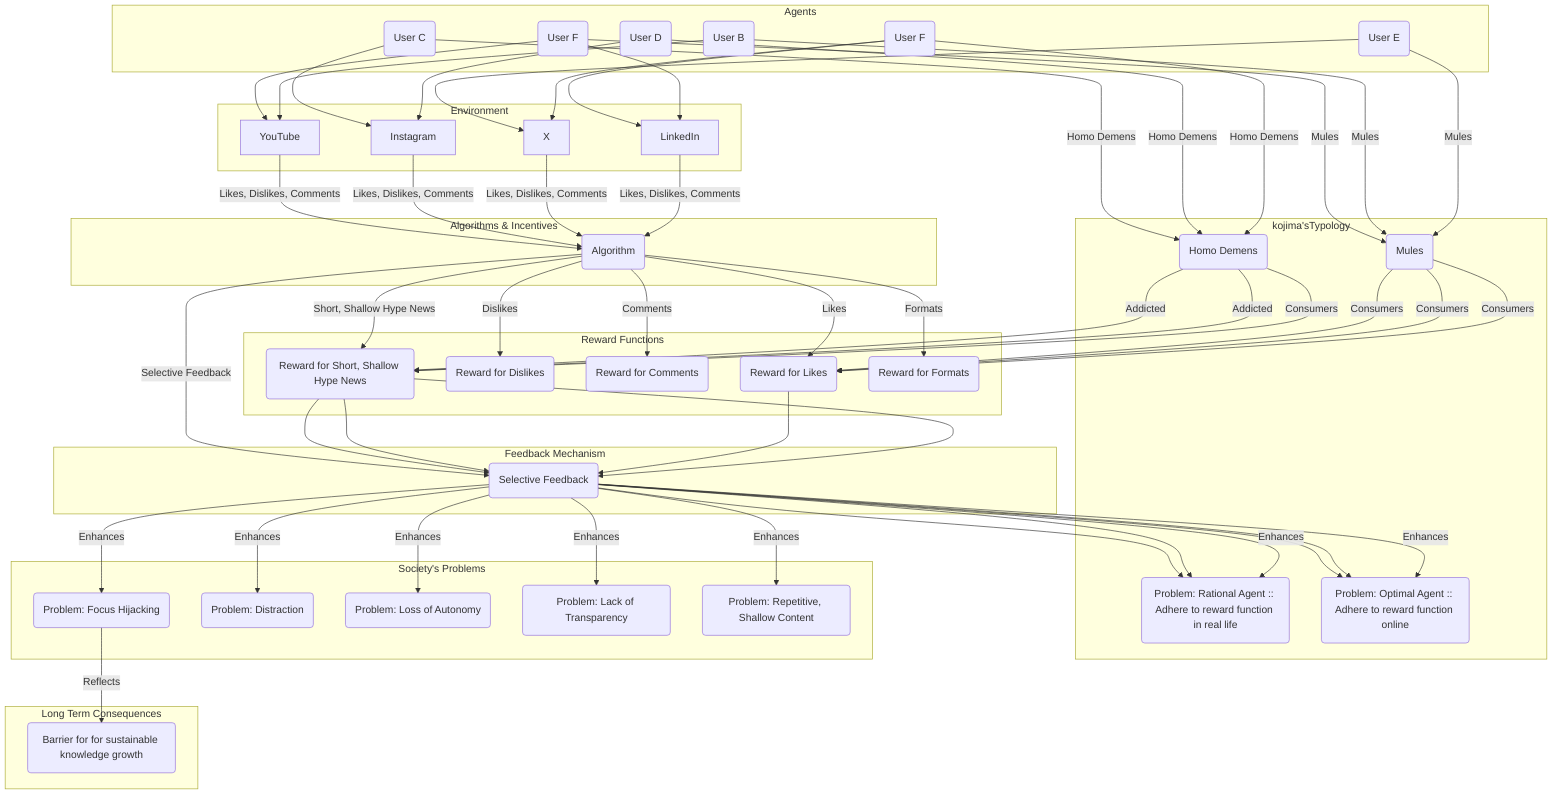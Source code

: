 graph TD
  subgraph Environment
    a[YouTube]
    b[Instagram]
    c[X]
    d[LinkedIn]
  end

  subgraph Agents
    A(User A) --> a
    B(User B) --> a
    C(User C) --> b
    D(User D) --> b
    E(User E) --> c
    F(User F) --> c
    F(User F) --> d
    A(User F) --> d
  end

  subgraph Algorithms & Incentives
    a -->|Likes, Dislikes, Comments| L(Algorithm)
    b -->|Likes, Dislikes, Comments| L(Algorithm)
    c -->|Likes, Dislikes, Comments| L(Algorithm)
    d -->|Likes, Dislikes, Comments| L(Algorithm)
  end

  subgraph Feedback Mechanism
    L -->|Selective Feedback| SF(Selective Feedback)
  end

  subgraph Reward Functions
    L --> |Likes| RL(Reward for Likes)
    L --> |Dislikes| RD(Reward for Dislikes)
    L --> |Comments| RC(Reward for Comments)
    L --> |Short, Shallow Hype News| RN(Reward for Short, Shallow Hype News)
    L --> |Formats| RF(Reward for Formats)
  end

  subgraph kojima'sTypology
    A -->|Mules| M(Mules) --> |Consumers| RL
    B -->|Mules| M(Mules) --> |Consumers| RL
    C -->|Homo Demens| H(Homo Demens) --> |Addicted| RN -->  SF --> P5
    D -->|Homo Demens| H(Homo Demens) --> |Addicted| RN -->  SF --> P5
    E -->|Mules| M(Mules) --> |Consumers| RL --> SF --> P6
    F -->|Homo Demens| H(Homo Demens) --> |Consumers| RN --> SF --> P6
  end

  subgraph Society's Problems
    SF --> |Enhances| P1(Problem: Focus Hijacking)
    SF --> |Enhances| P2(Problem: Distraction)
    SF --> |Enhances| P3(Problem: Loss of Autonomy)
    SF --> |Enhances| P4(Problem: Lack of Transparency)
    SF --> |Enhances| P5(Problem: Rational Agent :: Adhere to reward function in real life)
    SF --> |Enhances| P6(Problem: Optimal Agent :: Adhere to reward function online)
    SF --> |Enhances| P7(Problem: Repetitive, Shallow Content)

  end

  subgraph Long Term Consequences
    P1 -->|Reflects| Q(Barrier for for sustainable knowledge growth)
  end